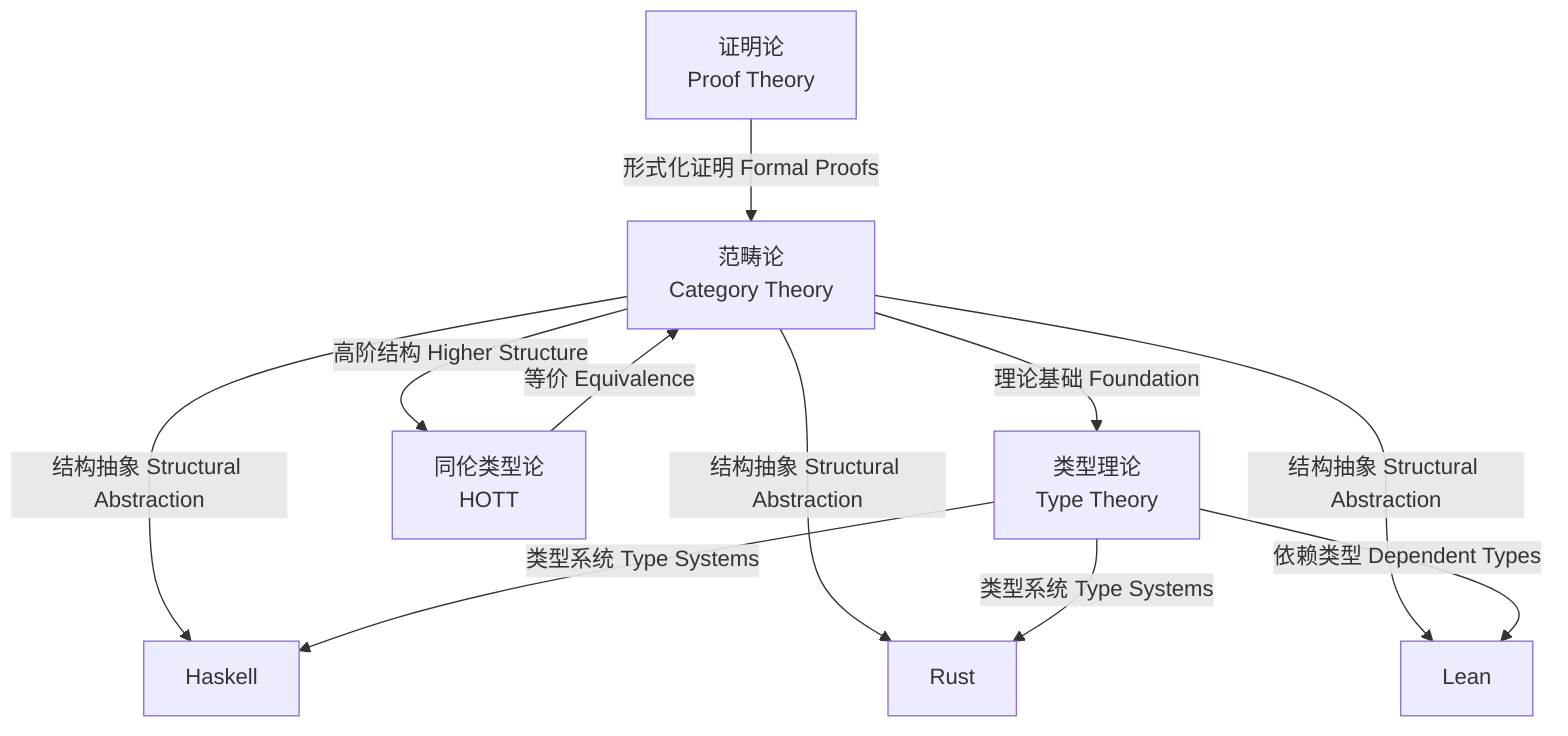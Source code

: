 graph TD
  A["范畴论\nCategory Theory"]
  B["类型理论\nType Theory"]
  C["Haskell"]
  D["Rust"]
  E["Lean"]
  F["同伦类型论\nHOTT"]
  G["证明论\nProof Theory"]

  A -- "理论基础 Foundation" --> B
  A -- "结构抽象 Structural Abstraction" --> C
  A -- "结构抽象 Structural Abstraction" --> D
  A -- "结构抽象 Structural Abstraction" --> E
  A -- "高阶结构 Higher Structure" --> F
  B -- "类型系统 Type Systems" --> C
  B -- "类型系统 Type Systems" --> D
  B -- "依赖类型 Dependent Types" --> E
  F -- "等价 Equivalence" --> A
  G -- "形式化证明 Formal Proofs" --> A